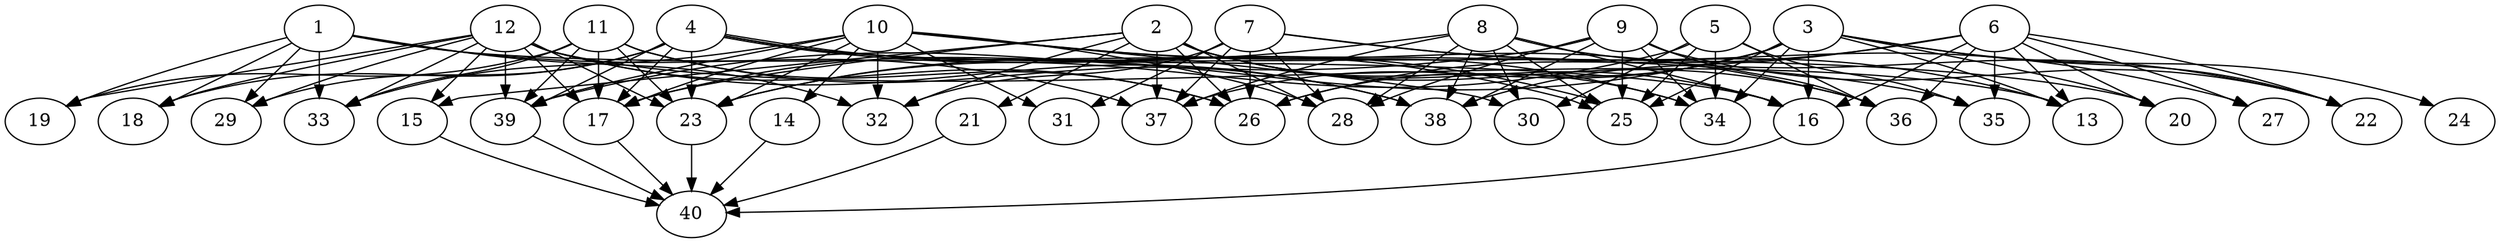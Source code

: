 // DAG automatically generated by daggen at Tue Aug  6 16:28:35 2019
// ./daggen --dot -n 40 --ccr 0.3 --fat 0.8 --regular 0.5 --density 0.5 --mindata 5242880 --maxdata 52428800 
digraph G {
  1 [size="18377387", alpha="0.15", expect_size="5513216"] 
  1 -> 18 [size ="5513216"]
  1 -> 19 [size ="5513216"]
  1 -> 29 [size ="5513216"]
  1 -> 32 [size ="5513216"]
  1 -> 33 [size ="5513216"]
  1 -> 35 [size ="5513216"]
  1 -> 37 [size ="5513216"]
  2 [size="115712000", alpha="0.04", expect_size="34713600"] 
  2 -> 15 [size ="34713600"]
  2 -> 16 [size ="34713600"]
  2 -> 17 [size ="34713600"]
  2 -> 21 [size ="34713600"]
  2 -> 26 [size ="34713600"]
  2 -> 28 [size ="34713600"]
  2 -> 32 [size ="34713600"]
  2 -> 34 [size ="34713600"]
  2 -> 36 [size ="34713600"]
  2 -> 37 [size ="34713600"]
  3 [size="165457920", alpha="0.17", expect_size="49637376"] 
  3 -> 13 [size ="49637376"]
  3 -> 16 [size ="49637376"]
  3 -> 20 [size ="49637376"]
  3 -> 22 [size ="49637376"]
  3 -> 23 [size ="49637376"]
  3 -> 24 [size ="49637376"]
  3 -> 25 [size ="49637376"]
  3 -> 26 [size ="49637376"]
  3 -> 34 [size ="49637376"]
  3 -> 37 [size ="49637376"]
  4 [size="167758507", alpha="0.03", expect_size="50327552"] 
  4 -> 16 [size ="50327552"]
  4 -> 17 [size ="50327552"]
  4 -> 18 [size ="50327552"]
  4 -> 20 [size ="50327552"]
  4 -> 23 [size ="50327552"]
  4 -> 25 [size ="50327552"]
  4 -> 25 [size ="50327552"]
  4 -> 29 [size ="50327552"]
  4 -> 39 [size ="50327552"]
  5 [size="123999573", alpha="0.06", expect_size="37199872"] 
  5 -> 23 [size ="37199872"]
  5 -> 25 [size ="37199872"]
  5 -> 30 [size ="37199872"]
  5 -> 34 [size ="37199872"]
  5 -> 35 [size ="37199872"]
  5 -> 36 [size ="37199872"]
  6 [size="121354240", alpha="0.09", expect_size="36406272"] 
  6 -> 13 [size ="36406272"]
  6 -> 16 [size ="36406272"]
  6 -> 20 [size ="36406272"]
  6 -> 22 [size ="36406272"]
  6 -> 26 [size ="36406272"]
  6 -> 27 [size ="36406272"]
  6 -> 35 [size ="36406272"]
  6 -> 36 [size ="36406272"]
  6 -> 38 [size ="36406272"]
  7 [size="104290987", alpha="0.16", expect_size="31287296"] 
  7 -> 13 [size ="31287296"]
  7 -> 26 [size ="31287296"]
  7 -> 27 [size ="31287296"]
  7 -> 28 [size ="31287296"]
  7 -> 31 [size ="31287296"]
  7 -> 32 [size ="31287296"]
  7 -> 37 [size ="31287296"]
  8 [size="25948160", alpha="0.10", expect_size="7784448"] 
  8 -> 16 [size ="7784448"]
  8 -> 17 [size ="7784448"]
  8 -> 22 [size ="7784448"]
  8 -> 25 [size ="7784448"]
  8 -> 28 [size ="7784448"]
  8 -> 30 [size ="7784448"]
  8 -> 37 [size ="7784448"]
  8 -> 38 [size ="7784448"]
  9 [size="87965013", alpha="0.10", expect_size="26389504"] 
  9 -> 22 [size ="26389504"]
  9 -> 25 [size ="26389504"]
  9 -> 28 [size ="26389504"]
  9 -> 34 [size ="26389504"]
  9 -> 36 [size ="26389504"]
  9 -> 38 [size ="26389504"]
  9 -> 39 [size ="26389504"]
  10 [size="26279253", alpha="0.09", expect_size="7883776"] 
  10 -> 14 [size ="7883776"]
  10 -> 17 [size ="7883776"]
  10 -> 23 [size ="7883776"]
  10 -> 28 [size ="7883776"]
  10 -> 30 [size ="7883776"]
  10 -> 31 [size ="7883776"]
  10 -> 32 [size ="7883776"]
  10 -> 33 [size ="7883776"]
  10 -> 34 [size ="7883776"]
  10 -> 36 [size ="7883776"]
  10 -> 39 [size ="7883776"]
  11 [size="52845227", alpha="0.02", expect_size="15853568"] 
  11 -> 17 [size ="15853568"]
  11 -> 19 [size ="15853568"]
  11 -> 23 [size ="15853568"]
  11 -> 26 [size ="15853568"]
  11 -> 33 [size ="15853568"]
  11 -> 38 [size ="15853568"]
  11 -> 39 [size ="15853568"]
  12 [size="167516160", alpha="0.15", expect_size="50254848"] 
  12 -> 13 [size ="50254848"]
  12 -> 15 [size ="50254848"]
  12 -> 17 [size ="50254848"]
  12 -> 18 [size ="50254848"]
  12 -> 19 [size ="50254848"]
  12 -> 23 [size ="50254848"]
  12 -> 26 [size ="50254848"]
  12 -> 29 [size ="50254848"]
  12 -> 33 [size ="50254848"]
  12 -> 38 [size ="50254848"]
  12 -> 39 [size ="50254848"]
  13 [size="42649600", alpha="0.12", expect_size="12794880"] 
  14 [size="18821120", alpha="0.13", expect_size="5646336"] 
  14 -> 40 [size ="5646336"]
  15 [size="44622507", alpha="0.18", expect_size="13386752"] 
  15 -> 40 [size ="13386752"]
  16 [size="88555520", alpha="0.00", expect_size="26566656"] 
  16 -> 40 [size ="26566656"]
  17 [size="160730453", alpha="0.08", expect_size="48219136"] 
  17 -> 40 [size ="48219136"]
  18 [size="127191040", alpha="0.04", expect_size="38157312"] 
  19 [size="49762987", alpha="0.01", expect_size="14928896"] 
  20 [size="127310507", alpha="0.02", expect_size="38193152"] 
  21 [size="40939520", alpha="0.02", expect_size="12281856"] 
  21 -> 40 [size ="12281856"]
  22 [size="57504427", alpha="0.15", expect_size="17251328"] 
  23 [size="21695147", alpha="0.07", expect_size="6508544"] 
  23 -> 40 [size ="6508544"]
  24 [size="119790933", alpha="0.18", expect_size="35937280"] 
  25 [size="67126613", alpha="0.02", expect_size="20137984"] 
  26 [size="50036053", alpha="0.20", expect_size="15010816"] 
  27 [size="50210133", alpha="0.08", expect_size="15063040"] 
  28 [size="112015360", alpha="0.18", expect_size="33604608"] 
  29 [size="145653760", alpha="0.17", expect_size="43696128"] 
  30 [size="157020160", alpha="0.17", expect_size="47106048"] 
  31 [size="170909013", alpha="0.01", expect_size="51272704"] 
  32 [size="30941867", alpha="0.04", expect_size="9282560"] 
  33 [size="149927253", alpha="0.11", expect_size="44978176"] 
  34 [size="46708053", alpha="0.18", expect_size="14012416"] 
  35 [size="28849493", alpha="0.08", expect_size="8654848"] 
  36 [size="45595307", alpha="0.07", expect_size="13678592"] 
  37 [size="43533653", alpha="0.05", expect_size="13060096"] 
  38 [size="109489493", alpha="0.16", expect_size="32846848"] 
  39 [size="94641493", alpha="0.12", expect_size="28392448"] 
  39 -> 40 [size ="28392448"]
  40 [size="69488640", alpha="0.01", expect_size="20846592"] 
}
